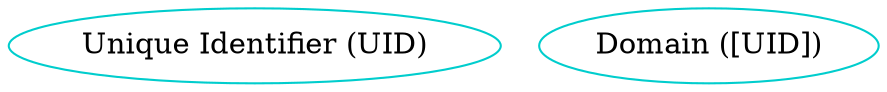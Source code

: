 digraph uid {
    
	/* definitions for each type component */
	UID 	    [shape=oval, color=cyan3, label="Unique Identifier (UID)"];
	Domain      [shape=oval, color=cyan3, label="Domain ([UID])"];

}

/* dot -Tpng sample.dot -o sample.png */